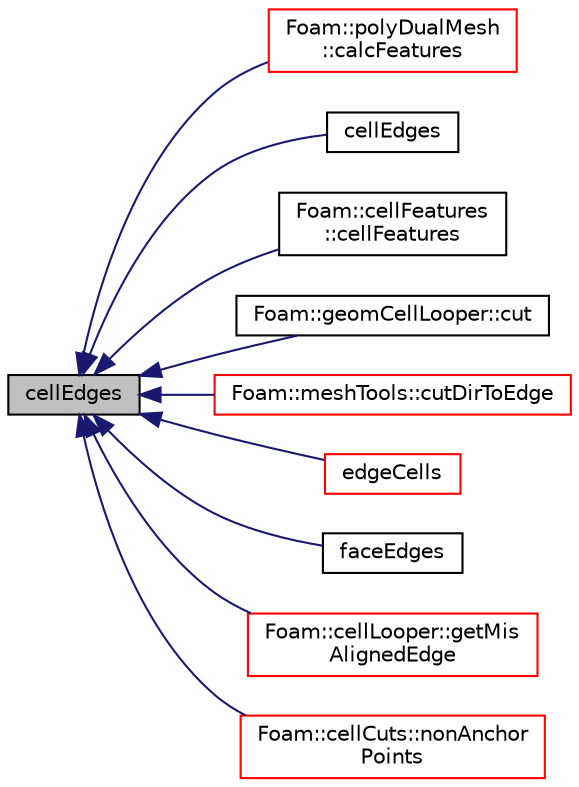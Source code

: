 digraph "cellEdges"
{
  bgcolor="transparent";
  edge [fontname="Helvetica",fontsize="10",labelfontname="Helvetica",labelfontsize="10"];
  node [fontname="Helvetica",fontsize="10",shape=record];
  rankdir="LR";
  Node1 [label="cellEdges",height=0.2,width=0.4,color="black", fillcolor="grey75", style="filled", fontcolor="black"];
  Node1 -> Node2 [dir="back",color="midnightblue",fontsize="10",style="solid",fontname="Helvetica"];
  Node2 [label="Foam::polyDualMesh\l::calcFeatures",height=0.2,width=0.4,color="red",URL="$a01955.html#a9462253b504fad04ae7194f1f17469c8",tooltip="Helper function to create feature edges and points based on. "];
  Node1 -> Node3 [dir="back",color="midnightblue",fontsize="10",style="solid",fontname="Helvetica"];
  Node3 [label="cellEdges",height=0.2,width=0.4,color="black",URL="$a02018.html#af08ccddb4a0b80a5b2e502d26bfdbdd4",tooltip="cellEdges using cells, pointFaces, edges, pointEdges "];
  Node1 -> Node4 [dir="back",color="midnightblue",fontsize="10",style="solid",fontname="Helvetica"];
  Node4 [label="Foam::cellFeatures\l::cellFeatures",height=0.2,width=0.4,color="black",URL="$a00208.html#aeeec05e7e520aa05758cea1ccbf9066e",tooltip="Construct from cell in mesh. "];
  Node1 -> Node5 [dir="back",color="midnightblue",fontsize="10",style="solid",fontname="Helvetica"];
  Node5 [label="Foam::geomCellLooper::cut",height=0.2,width=0.4,color="black",URL="$a00934.html#a4b8ab8f7247f5431501510562ee9ba2a",tooltip="Same but now also base point of cut provided (instead of always. "];
  Node1 -> Node6 [dir="back",color="midnightblue",fontsize="10",style="solid",fontname="Helvetica"];
  Node6 [label="Foam::meshTools::cutDirToEdge",height=0.2,width=0.4,color="red",URL="$a10965.html#acb1ef179f7ae2dfef897c39ce019e712",tooltip="Reverse of edgeToCutDir: given direction find edge bundle and. "];
  Node1 -> Node7 [dir="back",color="midnightblue",fontsize="10",style="solid",fontname="Helvetica"];
  Node7 [label="edgeCells",height=0.2,width=0.4,color="red",URL="$a02018.html#ace31b3054f7cff27298f5b79359efe2e"];
  Node1 -> Node8 [dir="back",color="midnightblue",fontsize="10",style="solid",fontname="Helvetica"];
  Node8 [label="faceEdges",height=0.2,width=0.4,color="black",URL="$a02018.html#a157b4b47520ad28a964d841bb8bc1db3"];
  Node1 -> Node9 [dir="back",color="midnightblue",fontsize="10",style="solid",fontname="Helvetica"];
  Node9 [label="Foam::cellLooper::getMis\lAlignedEdge",height=0.2,width=0.4,color="red",URL="$a00211.html#aaee33028377aa4291e8a0f334e085e22",tooltip="Return edge from cellEdges that is most perpendicular. "];
  Node1 -> Node10 [dir="back",color="midnightblue",fontsize="10",style="solid",fontname="Helvetica"];
  Node10 [label="Foam::cellCuts::nonAnchor\lPoints",height=0.2,width=0.4,color="red",URL="$a00205.html#a8787009bd3255baa9c0480bbe3df17e3",tooltip="Invert anchor point selection. "];
}
